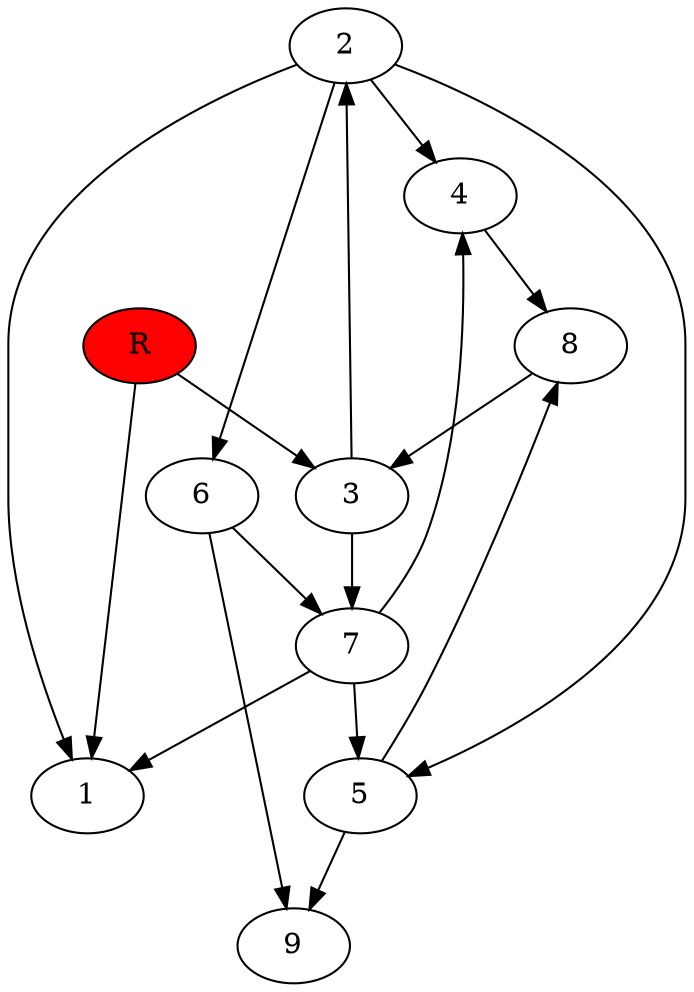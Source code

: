 digraph prb25861 {
	1
	2
	3
	4
	5
	6
	7
	8
	R [fillcolor="#ff0000" style=filled]
	2 -> 1
	2 -> 4
	2 -> 5
	2 -> 6
	3 -> 2
	3 -> 7
	4 -> 8
	5 -> 8
	5 -> 9
	6 -> 7
	6 -> 9
	7 -> 1
	7 -> 4
	7 -> 5
	8 -> 3
	R -> 1
	R -> 3
}
